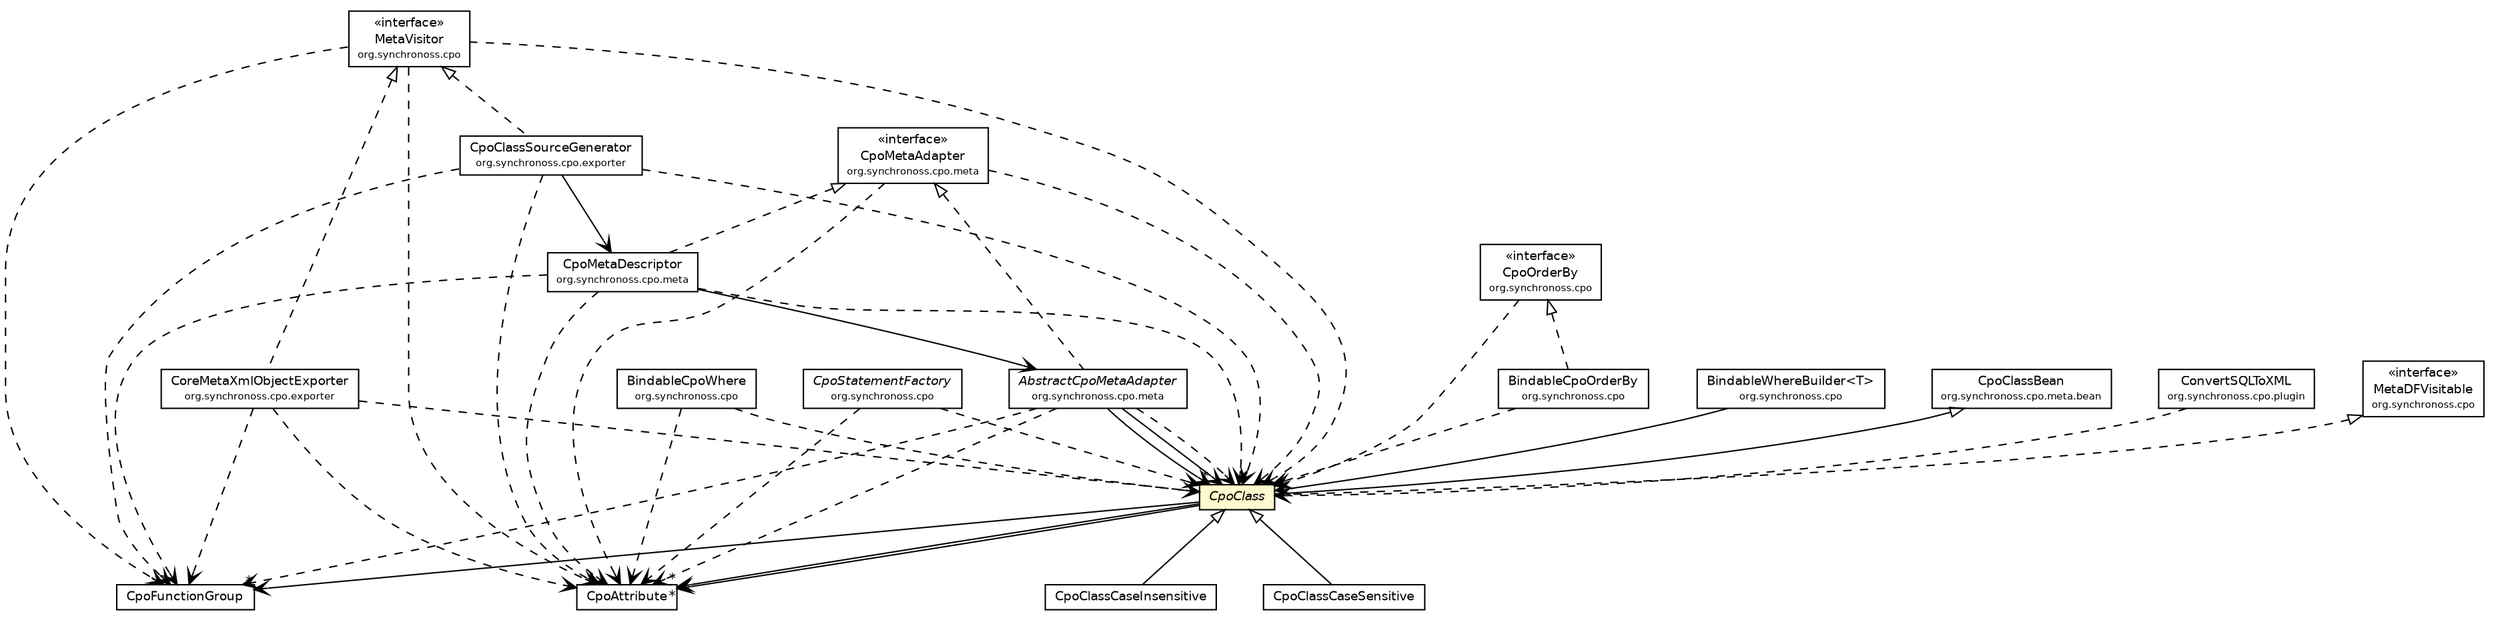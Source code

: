 #!/usr/local/bin/dot
#
# Class diagram 
# Generated by UmlGraph version 4.6 (http://www.spinellis.gr/sw/umlgraph)
#

digraph G {
	edge [fontname="Helvetica",fontsize=10,labelfontname="Helvetica",labelfontsize=10];
	node [fontname="Helvetica",fontsize=10,shape=plaintext];
	// org.synchronoss.cpo.MetaDFVisitable
	c19806 [label=<<table border="0" cellborder="1" cellspacing="0" cellpadding="2" port="p" href="../../MetaDFVisitable.html">
		<tr><td><table border="0" cellspacing="0" cellpadding="1">
			<tr><td> &laquo;interface&raquo; </td></tr>
			<tr><td> MetaDFVisitable </td></tr>
			<tr><td><font point-size="7.0"> org.synchronoss.cpo </font></td></tr>
		</table></td></tr>
		</table>>, fontname="Helvetica", fontcolor="black", fontsize=9.0];
	// org.synchronoss.cpo.CpoOrderBy
	c19810 [label=<<table border="0" cellborder="1" cellspacing="0" cellpadding="2" port="p" href="../../CpoOrderBy.html">
		<tr><td><table border="0" cellspacing="0" cellpadding="1">
			<tr><td> &laquo;interface&raquo; </td></tr>
			<tr><td> CpoOrderBy </td></tr>
			<tr><td><font point-size="7.0"> org.synchronoss.cpo </font></td></tr>
		</table></td></tr>
		</table>>, fontname="Helvetica", fontcolor="black", fontsize=9.0];
	// org.synchronoss.cpo.BindableCpoWhere
	c19820 [label=<<table border="0" cellborder="1" cellspacing="0" cellpadding="2" port="p" href="../../BindableCpoWhere.html">
		<tr><td><table border="0" cellspacing="0" cellpadding="1">
			<tr><td> BindableCpoWhere </td></tr>
			<tr><td><font point-size="7.0"> org.synchronoss.cpo </font></td></tr>
		</table></td></tr>
		</table>>, fontname="Helvetica", fontcolor="black", fontsize=9.0];
	// org.synchronoss.cpo.BindableWhereBuilder<T>
	c19824 [label=<<table border="0" cellborder="1" cellspacing="0" cellpadding="2" port="p" href="../../BindableWhereBuilder.html">
		<tr><td><table border="0" cellspacing="0" cellpadding="1">
			<tr><td> BindableWhereBuilder&lt;T&gt; </td></tr>
			<tr><td><font point-size="7.0"> org.synchronoss.cpo </font></td></tr>
		</table></td></tr>
		</table>>, fontname="Helvetica", fontcolor="black", fontsize=9.0];
	// org.synchronoss.cpo.MetaVisitor
	c19825 [label=<<table border="0" cellborder="1" cellspacing="0" cellpadding="2" port="p" href="../../MetaVisitor.html">
		<tr><td><table border="0" cellspacing="0" cellpadding="1">
			<tr><td> &laquo;interface&raquo; </td></tr>
			<tr><td> MetaVisitor </td></tr>
			<tr><td><font point-size="7.0"> org.synchronoss.cpo </font></td></tr>
		</table></td></tr>
		</table>>, fontname="Helvetica", fontcolor="black", fontsize=9.0];
	// org.synchronoss.cpo.BindableCpoOrderBy
	c19829 [label=<<table border="0" cellborder="1" cellspacing="0" cellpadding="2" port="p" href="../../BindableCpoOrderBy.html">
		<tr><td><table border="0" cellspacing="0" cellpadding="1">
			<tr><td> BindableCpoOrderBy </td></tr>
			<tr><td><font point-size="7.0"> org.synchronoss.cpo </font></td></tr>
		</table></td></tr>
		</table>>, fontname="Helvetica", fontcolor="black", fontsize=9.0];
	// org.synchronoss.cpo.CpoStatementFactory
	c19830 [label=<<table border="0" cellborder="1" cellspacing="0" cellpadding="2" port="p" href="../../CpoStatementFactory.html">
		<tr><td><table border="0" cellspacing="0" cellpadding="1">
			<tr><td><font face="Helvetica-Oblique"> CpoStatementFactory </font></td></tr>
			<tr><td><font point-size="7.0"> org.synchronoss.cpo </font></td></tr>
		</table></td></tr>
		</table>>, fontname="Helvetica", fontcolor="black", fontsize=9.0];
	// org.synchronoss.cpo.exporter.CpoClassSourceGenerator
	c19831 [label=<<table border="0" cellborder="1" cellspacing="0" cellpadding="2" port="p" href="../../exporter/CpoClassSourceGenerator.html">
		<tr><td><table border="0" cellspacing="0" cellpadding="1">
			<tr><td> CpoClassSourceGenerator </td></tr>
			<tr><td><font point-size="7.0"> org.synchronoss.cpo.exporter </font></td></tr>
		</table></td></tr>
		</table>>, fontname="Helvetica", fontcolor="black", fontsize=9.0];
	// org.synchronoss.cpo.exporter.CoreMetaXmlObjectExporter
	c19833 [label=<<table border="0" cellborder="1" cellspacing="0" cellpadding="2" port="p" href="../../exporter/CoreMetaXmlObjectExporter.html">
		<tr><td><table border="0" cellspacing="0" cellpadding="1">
			<tr><td> CoreMetaXmlObjectExporter </td></tr>
			<tr><td><font point-size="7.0"> org.synchronoss.cpo.exporter </font></td></tr>
		</table></td></tr>
		</table>>, fontname="Helvetica", fontcolor="black", fontsize=9.0];
	// org.synchronoss.cpo.meta.CpoMetaAdapter
	c19838 [label=<<table border="0" cellborder="1" cellspacing="0" cellpadding="2" port="p" href="../CpoMetaAdapter.html">
		<tr><td><table border="0" cellspacing="0" cellpadding="1">
			<tr><td> &laquo;interface&raquo; </td></tr>
			<tr><td> CpoMetaAdapter </td></tr>
			<tr><td><font point-size="7.0"> org.synchronoss.cpo.meta </font></td></tr>
		</table></td></tr>
		</table>>, fontname="Helvetica", fontcolor="black", fontsize=9.0];
	// org.synchronoss.cpo.meta.AbstractCpoMetaAdapter
	c19842 [label=<<table border="0" cellborder="1" cellspacing="0" cellpadding="2" port="p" href="../AbstractCpoMetaAdapter.html">
		<tr><td><table border="0" cellspacing="0" cellpadding="1">
			<tr><td><font face="Helvetica-Oblique"> AbstractCpoMetaAdapter </font></td></tr>
			<tr><td><font point-size="7.0"> org.synchronoss.cpo.meta </font></td></tr>
		</table></td></tr>
		</table>>, fontname="Helvetica", fontcolor="black", fontsize=9.0];
	// org.synchronoss.cpo.meta.CpoMetaDescriptor
	c19843 [label=<<table border="0" cellborder="1" cellspacing="0" cellpadding="2" port="p" href="../CpoMetaDescriptor.html">
		<tr><td><table border="0" cellspacing="0" cellpadding="1">
			<tr><td> CpoMetaDescriptor </td></tr>
			<tr><td><font point-size="7.0"> org.synchronoss.cpo.meta </font></td></tr>
		</table></td></tr>
		</table>>, fontname="Helvetica", fontcolor="black", fontsize=9.0];
	// org.synchronoss.cpo.meta.bean.CpoClassBean
	c19849 [label=<<table border="0" cellborder="1" cellspacing="0" cellpadding="2" port="p" href="../bean/CpoClassBean.html">
		<tr><td><table border="0" cellspacing="0" cellpadding="1">
			<tr><td> CpoClassBean </td></tr>
			<tr><td><font point-size="7.0"> org.synchronoss.cpo.meta.bean </font></td></tr>
		</table></td></tr>
		</table>>, fontname="Helvetica", fontcolor="black", fontsize=9.0];
	// org.synchronoss.cpo.meta.domain.CpoAttribute
	c19853 [label=<<table border="0" cellborder="1" cellspacing="0" cellpadding="2" port="p" href="./CpoAttribute.html">
		<tr><td><table border="0" cellspacing="0" cellpadding="1">
			<tr><td> CpoAttribute </td></tr>
		</table></td></tr>
		</table>>, fontname="Helvetica", fontcolor="black", fontsize=9.0];
	// org.synchronoss.cpo.meta.domain.CpoClassCaseInsensitive
	c19855 [label=<<table border="0" cellborder="1" cellspacing="0" cellpadding="2" port="p" href="./CpoClassCaseInsensitive.html">
		<tr><td><table border="0" cellspacing="0" cellpadding="1">
			<tr><td> CpoClassCaseInsensitive </td></tr>
		</table></td></tr>
		</table>>, fontname="Helvetica", fontcolor="black", fontsize=9.0];
	// org.synchronoss.cpo.meta.domain.CpoFunctionGroup
	c19856 [label=<<table border="0" cellborder="1" cellspacing="0" cellpadding="2" port="p" href="./CpoFunctionGroup.html">
		<tr><td><table border="0" cellspacing="0" cellpadding="1">
			<tr><td> CpoFunctionGroup </td></tr>
		</table></td></tr>
		</table>>, fontname="Helvetica", fontcolor="black", fontsize=9.0];
	// org.synchronoss.cpo.meta.domain.CpoClass
	c19857 [label=<<table border="0" cellborder="1" cellspacing="0" cellpadding="2" port="p" bgcolor="lemonChiffon" href="./CpoClass.html">
		<tr><td><table border="0" cellspacing="0" cellpadding="1">
			<tr><td><font face="Helvetica-Oblique"> CpoClass </font></td></tr>
		</table></td></tr>
		</table>>, fontname="Helvetica", fontcolor="black", fontsize=9.0];
	// org.synchronoss.cpo.meta.domain.CpoClassCaseSensitive
	c19858 [label=<<table border="0" cellborder="1" cellspacing="0" cellpadding="2" port="p" href="./CpoClassCaseSensitive.html">
		<tr><td><table border="0" cellspacing="0" cellpadding="1">
			<tr><td> CpoClassCaseSensitive </td></tr>
		</table></td></tr>
		</table>>, fontname="Helvetica", fontcolor="black", fontsize=9.0];
	// org.synchronoss.cpo.plugin.ConvertSQLToXML
	c20013 [label=<<table border="0" cellborder="1" cellspacing="0" cellpadding="2" port="p" href="../../plugin/ConvertSQLToXML.html">
		<tr><td><table border="0" cellspacing="0" cellpadding="1">
			<tr><td> ConvertSQLToXML </td></tr>
			<tr><td><font point-size="7.0"> org.synchronoss.cpo.plugin </font></td></tr>
		</table></td></tr>
		</table>>, fontname="Helvetica", fontcolor="black", fontsize=9.0];
	//org.synchronoss.cpo.BindableCpoOrderBy implements org.synchronoss.cpo.CpoOrderBy
	c19810:p -> c19829:p [dir=back,arrowtail=empty,style=dashed];
	//org.synchronoss.cpo.exporter.CpoClassSourceGenerator implements org.synchronoss.cpo.MetaVisitor
	c19825:p -> c19831:p [dir=back,arrowtail=empty,style=dashed];
	//org.synchronoss.cpo.exporter.CoreMetaXmlObjectExporter implements org.synchronoss.cpo.MetaVisitor
	c19825:p -> c19833:p [dir=back,arrowtail=empty,style=dashed];
	//org.synchronoss.cpo.meta.AbstractCpoMetaAdapter implements org.synchronoss.cpo.meta.CpoMetaAdapter
	c19838:p -> c19842:p [dir=back,arrowtail=empty,style=dashed];
	//org.synchronoss.cpo.meta.CpoMetaDescriptor implements org.synchronoss.cpo.meta.CpoMetaAdapter
	c19838:p -> c19843:p [dir=back,arrowtail=empty,style=dashed];
	//org.synchronoss.cpo.meta.domain.CpoClassCaseInsensitive extends org.synchronoss.cpo.meta.domain.CpoClass
	c19857:p -> c19855:p [dir=back,arrowtail=empty];
	//org.synchronoss.cpo.meta.domain.CpoClass extends org.synchronoss.cpo.meta.bean.CpoClassBean
	c19849:p -> c19857:p [dir=back,arrowtail=empty];
	//org.synchronoss.cpo.meta.domain.CpoClass implements org.synchronoss.cpo.MetaDFVisitable
	c19806:p -> c19857:p [dir=back,arrowtail=empty,style=dashed];
	//org.synchronoss.cpo.meta.domain.CpoClassCaseSensitive extends org.synchronoss.cpo.meta.domain.CpoClass
	c19857:p -> c19858:p [dir=back,arrowtail=empty];
	// org.synchronoss.cpo.BindableWhereBuilder<T> NAVASSOC org.synchronoss.cpo.meta.domain.CpoClass
	c19824:p -> c19857:p [taillabel="", label="", headlabel="", fontname="Helvetica", fontcolor="black", fontsize=10.0, color="black", arrowhead=open];
	// org.synchronoss.cpo.exporter.CpoClassSourceGenerator NAVASSOC org.synchronoss.cpo.meta.CpoMetaDescriptor
	c19831:p -> c19843:p [taillabel="", label="", headlabel="", fontname="Helvetica", fontcolor="black", fontsize=10.0, color="black", arrowhead=open];
	// org.synchronoss.cpo.meta.AbstractCpoMetaAdapter NAVASSOC org.synchronoss.cpo.meta.domain.CpoClass
	c19842:p -> c19857:p [taillabel="", label="", headlabel="*", fontname="Helvetica", fontcolor="black", fontsize=10.0, color="black", arrowhead=open];
	// org.synchronoss.cpo.meta.AbstractCpoMetaAdapter NAVASSOC org.synchronoss.cpo.meta.domain.CpoClass
	c19842:p -> c19857:p [taillabel="", label="", headlabel="", fontname="Helvetica", fontcolor="black", fontsize=10.0, color="black", arrowhead=open];
	// org.synchronoss.cpo.meta.CpoMetaDescriptor NAVASSOC org.synchronoss.cpo.meta.AbstractCpoMetaAdapter
	c19843:p -> c19842:p [taillabel="", label="", headlabel="", fontname="Helvetica", fontcolor="black", fontsize=10.0, color="black", arrowhead=open];
	// org.synchronoss.cpo.meta.domain.CpoClass NAVASSOC org.synchronoss.cpo.meta.domain.CpoAttribute
	c19857:p -> c19853:p [taillabel="", label="", headlabel="*", fontname="Helvetica", fontcolor="black", fontsize=10.0, color="black", arrowhead=open];
	// org.synchronoss.cpo.meta.domain.CpoClass NAVASSOC org.synchronoss.cpo.meta.domain.CpoAttribute
	c19857:p -> c19853:p [taillabel="", label="", headlabel="*", fontname="Helvetica", fontcolor="black", fontsize=10.0, color="black", arrowhead=open];
	// org.synchronoss.cpo.meta.domain.CpoClass NAVASSOC org.synchronoss.cpo.meta.domain.CpoFunctionGroup
	c19857:p -> c19856:p [taillabel="", label="", headlabel="*", fontname="Helvetica", fontcolor="black", fontsize=10.0, color="black", arrowhead=open];
	// org.synchronoss.cpo.CpoOrderBy DEPEND org.synchronoss.cpo.meta.domain.CpoClass
	c19810:p -> c19857:p [taillabel="", label="", headlabel="", fontname="Helvetica", fontcolor="black", fontsize=10.0, color="black", arrowhead=open, style=dashed];
	// org.synchronoss.cpo.BindableCpoWhere DEPEND org.synchronoss.cpo.meta.domain.CpoAttribute
	c19820:p -> c19853:p [taillabel="", label="", headlabel="", fontname="Helvetica", fontcolor="black", fontsize=10.0, color="black", arrowhead=open, style=dashed];
	// org.synchronoss.cpo.BindableCpoWhere DEPEND org.synchronoss.cpo.meta.domain.CpoClass
	c19820:p -> c19857:p [taillabel="", label="", headlabel="", fontname="Helvetica", fontcolor="black", fontsize=10.0, color="black", arrowhead=open, style=dashed];
	// org.synchronoss.cpo.MetaVisitor DEPEND org.synchronoss.cpo.meta.domain.CpoFunctionGroup
	c19825:p -> c19856:p [taillabel="", label="", headlabel="", fontname="Helvetica", fontcolor="black", fontsize=10.0, color="black", arrowhead=open, style=dashed];
	// org.synchronoss.cpo.MetaVisitor DEPEND org.synchronoss.cpo.meta.domain.CpoAttribute
	c19825:p -> c19853:p [taillabel="", label="", headlabel="", fontname="Helvetica", fontcolor="black", fontsize=10.0, color="black", arrowhead=open, style=dashed];
	// org.synchronoss.cpo.MetaVisitor DEPEND org.synchronoss.cpo.meta.domain.CpoClass
	c19825:p -> c19857:p [taillabel="", label="", headlabel="", fontname="Helvetica", fontcolor="black", fontsize=10.0, color="black", arrowhead=open, style=dashed];
	// org.synchronoss.cpo.BindableCpoOrderBy DEPEND org.synchronoss.cpo.meta.domain.CpoClass
	c19829:p -> c19857:p [taillabel="", label="", headlabel="", fontname="Helvetica", fontcolor="black", fontsize=10.0, color="black", arrowhead=open, style=dashed];
	// org.synchronoss.cpo.CpoStatementFactory DEPEND org.synchronoss.cpo.meta.domain.CpoClass
	c19830:p -> c19857:p [taillabel="", label="", headlabel="", fontname="Helvetica", fontcolor="black", fontsize=10.0, color="black", arrowhead=open, style=dashed];
	// org.synchronoss.cpo.CpoStatementFactory DEPEND org.synchronoss.cpo.meta.domain.CpoAttribute
	c19830:p -> c19853:p [taillabel="", label="", headlabel="", fontname="Helvetica", fontcolor="black", fontsize=10.0, color="black", arrowhead=open, style=dashed];
	// org.synchronoss.cpo.exporter.CpoClassSourceGenerator DEPEND org.synchronoss.cpo.meta.domain.CpoFunctionGroup
	c19831:p -> c19856:p [taillabel="", label="", headlabel="", fontname="Helvetica", fontcolor="black", fontsize=10.0, color="black", arrowhead=open, style=dashed];
	// org.synchronoss.cpo.exporter.CpoClassSourceGenerator DEPEND org.synchronoss.cpo.meta.domain.CpoAttribute
	c19831:p -> c19853:p [taillabel="", label="", headlabel="", fontname="Helvetica", fontcolor="black", fontsize=10.0, color="black", arrowhead=open, style=dashed];
	// org.synchronoss.cpo.exporter.CpoClassSourceGenerator DEPEND org.synchronoss.cpo.meta.domain.CpoClass
	c19831:p -> c19857:p [taillabel="", label="", headlabel="", fontname="Helvetica", fontcolor="black", fontsize=10.0, color="black", arrowhead=open, style=dashed];
	// org.synchronoss.cpo.exporter.CoreMetaXmlObjectExporter DEPEND org.synchronoss.cpo.meta.domain.CpoFunctionGroup
	c19833:p -> c19856:p [taillabel="", label="", headlabel="", fontname="Helvetica", fontcolor="black", fontsize=10.0, color="black", arrowhead=open, style=dashed];
	// org.synchronoss.cpo.exporter.CoreMetaXmlObjectExporter DEPEND org.synchronoss.cpo.meta.domain.CpoAttribute
	c19833:p -> c19853:p [taillabel="", label="", headlabel="", fontname="Helvetica", fontcolor="black", fontsize=10.0, color="black", arrowhead=open, style=dashed];
	// org.synchronoss.cpo.exporter.CoreMetaXmlObjectExporter DEPEND org.synchronoss.cpo.meta.domain.CpoClass
	c19833:p -> c19857:p [taillabel="", label="", headlabel="", fontname="Helvetica", fontcolor="black", fontsize=10.0, color="black", arrowhead=open, style=dashed];
	// org.synchronoss.cpo.meta.CpoMetaAdapter DEPEND org.synchronoss.cpo.meta.domain.CpoAttribute
	c19838:p -> c19853:p [taillabel="", label="", headlabel="", fontname="Helvetica", fontcolor="black", fontsize=10.0, color="black", arrowhead=open, style=dashed];
	// org.synchronoss.cpo.meta.CpoMetaAdapter DEPEND org.synchronoss.cpo.meta.domain.CpoClass
	c19838:p -> c19857:p [taillabel="", label="", headlabel="", fontname="Helvetica", fontcolor="black", fontsize=10.0, color="black", arrowhead=open, style=dashed];
	// org.synchronoss.cpo.meta.AbstractCpoMetaAdapter DEPEND org.synchronoss.cpo.meta.domain.CpoFunctionGroup
	c19842:p -> c19856:p [taillabel="", label="", headlabel="", fontname="Helvetica", fontcolor="black", fontsize=10.0, color="black", arrowhead=open, style=dashed];
	// org.synchronoss.cpo.meta.AbstractCpoMetaAdapter DEPEND org.synchronoss.cpo.meta.domain.CpoClass
	c19842:p -> c19857:p [taillabel="", label="", headlabel="", fontname="Helvetica", fontcolor="black", fontsize=10.0, color="black", arrowhead=open, style=dashed];
	// org.synchronoss.cpo.meta.AbstractCpoMetaAdapter DEPEND org.synchronoss.cpo.meta.domain.CpoAttribute
	c19842:p -> c19853:p [taillabel="", label="", headlabel="", fontname="Helvetica", fontcolor="black", fontsize=10.0, color="black", arrowhead=open, style=dashed];
	// org.synchronoss.cpo.meta.CpoMetaDescriptor DEPEND org.synchronoss.cpo.meta.domain.CpoClass
	c19843:p -> c19857:p [taillabel="", label="", headlabel="", fontname="Helvetica", fontcolor="black", fontsize=10.0, color="black", arrowhead=open, style=dashed];
	// org.synchronoss.cpo.meta.CpoMetaDescriptor DEPEND org.synchronoss.cpo.meta.domain.CpoFunctionGroup
	c19843:p -> c19856:p [taillabel="", label="", headlabel="", fontname="Helvetica", fontcolor="black", fontsize=10.0, color="black", arrowhead=open, style=dashed];
	// org.synchronoss.cpo.meta.CpoMetaDescriptor DEPEND org.synchronoss.cpo.meta.domain.CpoAttribute
	c19843:p -> c19853:p [taillabel="", label="", headlabel="", fontname="Helvetica", fontcolor="black", fontsize=10.0, color="black", arrowhead=open, style=dashed];
	// org.synchronoss.cpo.plugin.ConvertSQLToXML DEPEND org.synchronoss.cpo.meta.domain.CpoClass
	c20013:p -> c19857:p [taillabel="", label="", headlabel="", fontname="Helvetica", fontcolor="black", fontsize=10.0, color="black", arrowhead=open, style=dashed];
}

